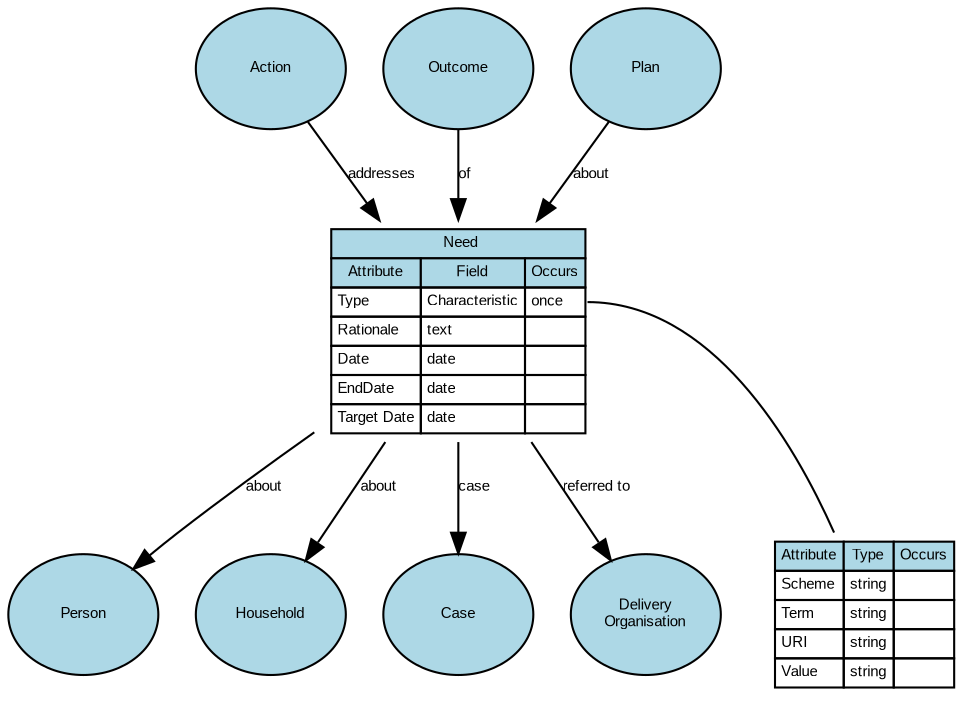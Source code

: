 digraph {
	graph [overlap=false splines=true]
	node [black=black color=black fillcolor=lightblue fontname=Arial fontsize=7]
	edge [fontname=Arial fontsize=7 labelfontname=Arial labelfontsize=7 len=3.0]
	table_port26 [label=<<table border='0' cellborder='1' cellspacing='0'><tr><td bgcolor='lightblue'>Attribute</td><td bgcolor='lightblue'>Type</td><td bgcolor='lightblue'>Occurs</td></tr><tr><td align='left' balign='left' valign='top'>Scheme</td><td align='left' balign='left' valign='top'>string</td><td align='left' balign='left' valign='top'></td></tr><tr><td align='left' balign='left' valign='top'>Term</td><td align='left' balign='left' valign='top'>string</td><td align='left' balign='left' valign='top'></td></tr><tr><td align='left' balign='left' valign='top'>URI</td><td align='left' balign='left' valign='top'>string</td><td align='left' balign='left' valign='top'></td></tr><tr><td align='left' balign='left' valign='top'>Value</td><td align='left' balign='left' valign='top'>string</td><td align='left' balign='left' valign='top'></td></tr></table>> shape=plaintext]
	Need:26 -> table_port26 [dir=none]
	Need [label=<<table border='0' cellborder='1' cellspacing='0'><tr><td colspan='3' bgcolor='lightblue'> Need</td></tr><tr><td bgcolor='lightblue'>Attribute</td><td bgcolor='lightblue'>Field</td><td bgcolor='lightblue'>Occurs</td></tr><tr><td align='left' balign='left' valign='top'>Type</td><td align='left' balign='left' valign='top'>Characteristic</td><td align='left' balign='left' valign='top' port='26'>once</td></tr><tr><td align='left' balign='left' valign='top'>Rationale</td><td align='left' balign='left' valign='top'>text</td><td align='left' balign='left' valign='top'></td></tr><tr><td align='left' balign='left' valign='top'>Date</td><td align='left' balign='left' valign='top'>date</td><td align='left' balign='left' valign='top'></td></tr><tr><td align='left' balign='left' valign='top'>EndDate</td><td align='left' balign='left' valign='top'>date</td><td align='left' balign='left' valign='top'></td></tr><tr><td align='left' balign='left' valign='top'>Target Date</td><td align='left' balign='left' valign='top'>date</td><td align='left' balign='left' valign='top'></td></tr></table>> URL="#Need" shape=plaintext]
	Concept_Person [label=Person URL="#Need" fixedsize=true height=0.8 style=filled width=1.0]
	Need -> Concept_Person [label=about]
	Concept_Household [label=Household URL="#Need" fixedsize=true height=0.8 style=filled width=1.0]
	Need -> Concept_Household [label=about]
	Concept_Case [label=Case URL="#Need" fixedsize=true height=0.8 style=filled width=1.0]
	Need -> Concept_Case [label=case]
	"Concept_Delivery\nOrganisation" [label="Delivery\nOrganisation" URL="#Need" fixedsize=true height=0.8 style=filled width=1.0]
	Need -> "Concept_Delivery\nOrganisation" [label="referred to"]
	ConceptOf_Action [label=Action URL="#Need" fixedsize=true height=0.8 style=filled width=1.0]
	ConceptOf_Action -> Need [label=addresses]
	ConceptOf_Outcome [label=Outcome URL="#Need" fixedsize=true height=0.8 style=filled width=1.0]
	ConceptOf_Outcome -> Need [label=of]
	ConceptOf_Plan [label=Plan URL="#Need" fixedsize=true height=0.8 style=filled width=1.0]
	ConceptOf_Plan -> Need [label=about]
}
